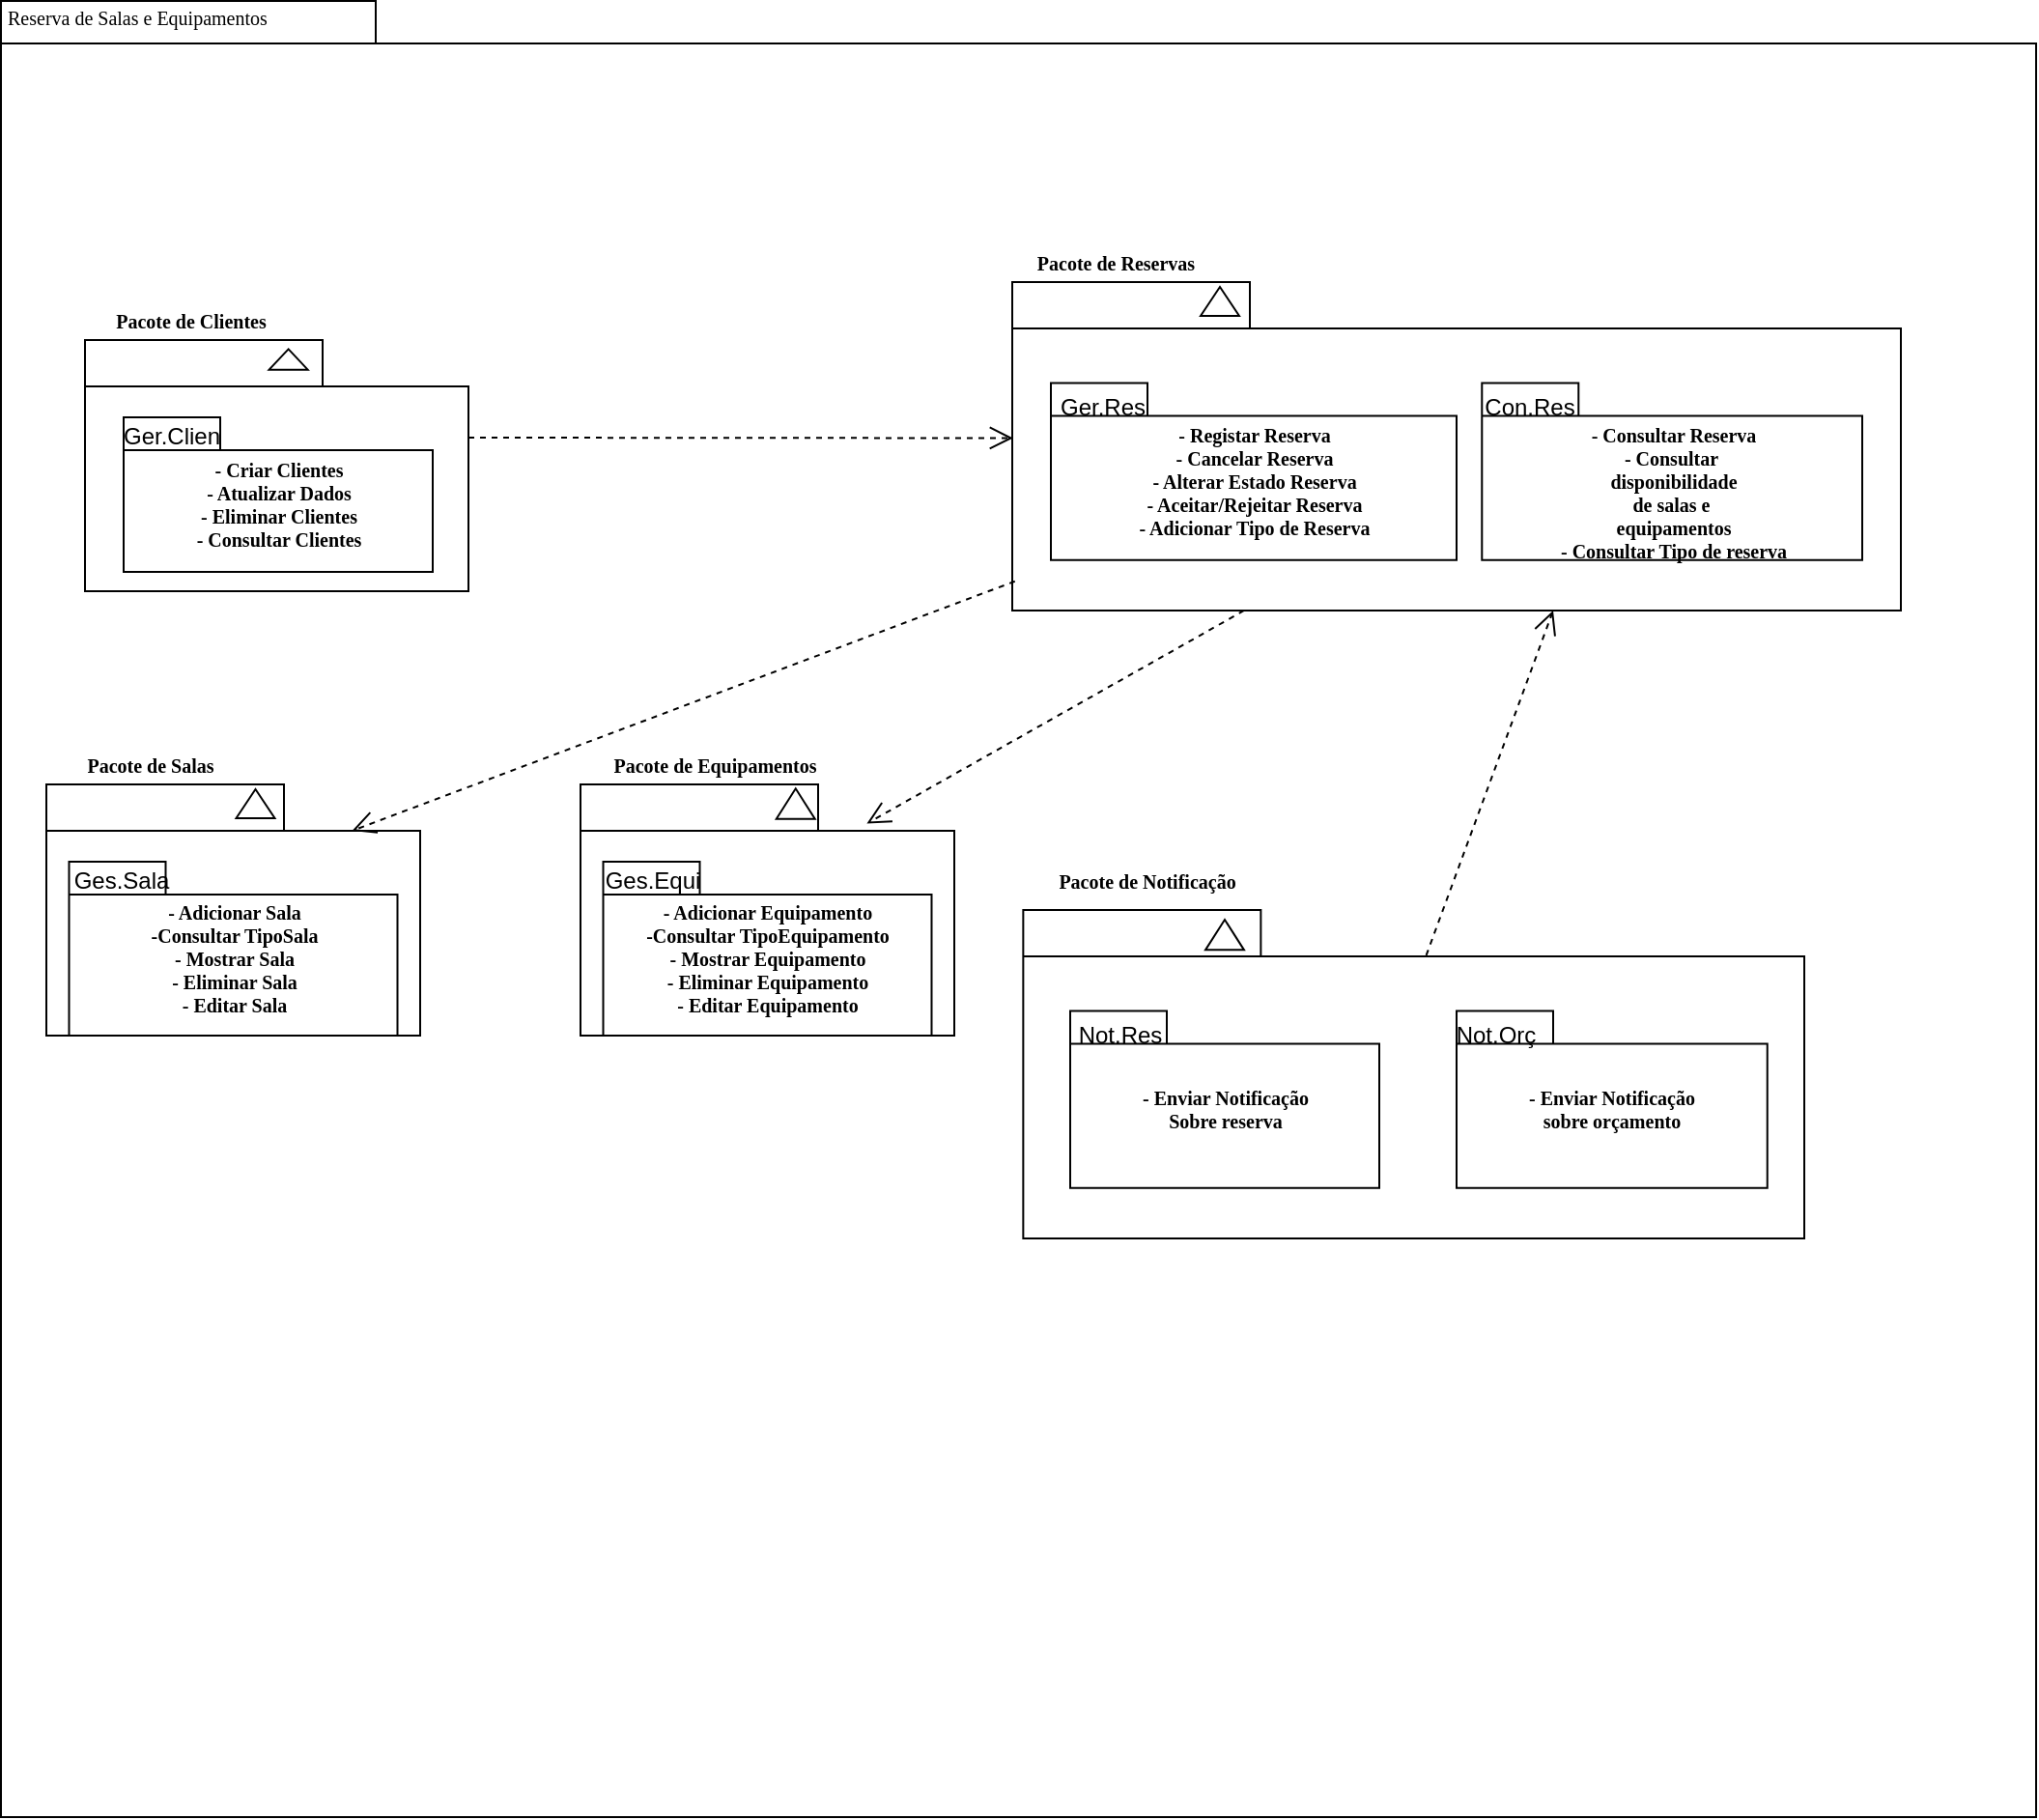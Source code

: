 <mxfile version="26.0.2">
  <diagram name="Page-1" id="b5b7bab2-c9e2-2cf4-8b2a-24fd1a2a6d21">
    <mxGraphModel dx="1314" dy="562" grid="1" gridSize="10" guides="1" tooltips="1" connect="1" arrows="1" fold="1" page="1" pageScale="1" pageWidth="827" pageHeight="1169" background="none" math="0" shadow="0">
      <root>
        <mxCell id="0" />
        <mxCell id="1" parent="0" />
        <mxCell id="6e0c8c40b5770093-72" value="" style="shape=folder;fontStyle=1;spacingTop=10;tabWidth=194;tabHeight=22;tabPosition=left;html=1;rounded=0;shadow=0;comic=0;labelBackgroundColor=none;strokeWidth=1;fillColor=none;fontFamily=Verdana;fontSize=10;align=center;" parent="1" vertex="1">
          <mxGeometry x="326.5" y="114.5" width="1053.5" height="940" as="geometry" />
        </mxCell>
        <mxCell id="6e0c8c40b5770093-18" value="" style="group" parent="1" vertex="1" connectable="0">
          <mxGeometry x="370" y="290" width="198.5" height="130" as="geometry" />
        </mxCell>
        <mxCell id="6e0c8c40b5770093-11" value="" style="shape=folder;fontStyle=1;spacingTop=10;tabWidth=123;tabHeight=24;tabPosition=left;html=1;rounded=0;shadow=0;comic=0;labelBackgroundColor=none;strokeWidth=1;fontFamily=Verdana;fontSize=10;align=center;" parent="6e0c8c40b5770093-18" vertex="1">
          <mxGeometry width="198.5" height="130" as="geometry" />
        </mxCell>
        <mxCell id="6e0c8c40b5770093-13" value="" style="triangle;whiteSpace=wrap;html=1;rounded=0;shadow=0;comic=0;labelBackgroundColor=none;strokeWidth=1;fontFamily=Verdana;fontSize=10;align=center;rotation=-90;" parent="6e0c8c40b5770093-18" vertex="1">
          <mxGeometry x="100" width="10.63" height="20" as="geometry" />
        </mxCell>
        <mxCell id="6e0c8c40b5770093-15" value="&lt;div&gt;- Criar Clientes&lt;/div&gt;&lt;div&gt;- Atualizar Dados&lt;/div&gt;&lt;div&gt;- Eliminar Clientes&lt;/div&gt;&lt;div&gt;- Consultar Clientes&lt;/div&gt;" style="shape=folder;fontStyle=1;spacingTop=10;tabWidth=50;tabHeight=17;tabPosition=left;html=1;rounded=0;shadow=0;comic=0;labelBackgroundColor=none;strokeWidth=1;fontFamily=Verdana;fontSize=10;align=center;" parent="6e0c8c40b5770093-18" vertex="1">
          <mxGeometry x="20" y="40" width="160" height="80" as="geometry" />
        </mxCell>
        <mxCell id="ynBJV7dJaOZFq0SyiYF_-4" value="Ger.Clien" style="text;html=1;align=center;verticalAlign=middle;whiteSpace=wrap;rounded=0;" vertex="1" parent="6e0c8c40b5770093-18">
          <mxGeometry x="20" y="40" width="50" height="20" as="geometry" />
        </mxCell>
        <mxCell id="6e0c8c40b5770093-19" value="" style="group" parent="1" vertex="1" connectable="0">
          <mxGeometry x="850" y="260" width="460" height="170" as="geometry" />
        </mxCell>
        <mxCell id="6e0c8c40b5770093-20" value="" style="shape=folder;fontStyle=1;spacingTop=10;tabWidth=123;tabHeight=24;tabPosition=left;html=1;rounded=0;shadow=0;comic=0;labelBackgroundColor=none;strokeWidth=1;fontFamily=Verdana;fontSize=10;align=center;" parent="6e0c8c40b5770093-19" vertex="1">
          <mxGeometry width="460.0" height="170.0" as="geometry" />
        </mxCell>
        <mxCell id="6e0c8c40b5770093-22" value="- Registar Reserva&lt;div&gt;- Cancelar Reserva&lt;/div&gt;&lt;div&gt;- Alterar Estado Reserva&lt;/div&gt;&lt;div&gt;- Aceitar/Rejeitar Reserva&lt;/div&gt;&lt;div&gt;- Adicionar Tipo de Reserva&lt;/div&gt;" style="shape=folder;fontStyle=1;spacingTop=10;tabWidth=50;tabHeight=17;tabPosition=left;html=1;rounded=0;shadow=0;comic=0;labelBackgroundColor=none;strokeWidth=1;fontFamily=Verdana;fontSize=10;align=center;" parent="6e0c8c40b5770093-19" vertex="1">
          <mxGeometry x="20" y="52.31" width="210" height="91.54" as="geometry" />
        </mxCell>
        <mxCell id="6e0c8c40b5770093-23" value="&lt;div&gt;&lt;br&gt;&lt;/div&gt;&lt;div&gt;- Consultar Reserva&lt;/div&gt;- Consultar&amp;nbsp;&lt;div&gt;disponibilidade&lt;/div&gt;&lt;div&gt;de salas e&amp;nbsp;&lt;/div&gt;&lt;div&gt;equipamentos&lt;/div&gt;&lt;div&gt;- Consultar Tipo de reserva&lt;/div&gt;" style="shape=folder;fontStyle=1;spacingTop=10;tabWidth=50;tabHeight=17;tabPosition=left;html=1;rounded=0;shadow=0;comic=0;labelBackgroundColor=none;strokeWidth=1;fontFamily=Verdana;fontSize=10;align=center;" parent="6e0c8c40b5770093-19" vertex="1">
          <mxGeometry x="243.14" y="52.31" width="196.86" height="91.54" as="geometry" />
        </mxCell>
        <mxCell id="ynBJV7dJaOZFq0SyiYF_-2" value="Ger.Res" style="text;html=1;align=center;verticalAlign=middle;whiteSpace=wrap;rounded=0;" vertex="1" parent="6e0c8c40b5770093-19">
          <mxGeometry x="23.82" y="52.31" width="46.18" height="26.15" as="geometry" />
        </mxCell>
        <mxCell id="ynBJV7dJaOZFq0SyiYF_-3" value="Con.Res" style="text;html=1;align=center;verticalAlign=middle;whiteSpace=wrap;rounded=0;" vertex="1" parent="6e0c8c40b5770093-19">
          <mxGeometry x="235.75" y="52.31" width="64.25" height="26.15" as="geometry" />
        </mxCell>
        <mxCell id="ynBJV7dJaOZFq0SyiYF_-12" value="" style="triangle;whiteSpace=wrap;html=1;rounded=0;shadow=0;comic=0;labelBackgroundColor=none;strokeWidth=1;fontFamily=Verdana;fontSize=10;align=center;rotation=-90;" vertex="1" parent="6e0c8c40b5770093-19">
          <mxGeometry x="100" width="15" height="20" as="geometry" />
        </mxCell>
        <mxCell id="6e0c8c40b5770093-47" value="" style="shape=folder;fontStyle=1;spacingTop=10;tabWidth=123;tabHeight=24;tabPosition=left;html=1;rounded=0;shadow=0;comic=0;labelBackgroundColor=none;strokeWidth=1;fontFamily=Verdana;fontSize=10;align=center;" parent="1" vertex="1">
          <mxGeometry x="350" y="520" width="193.5" height="130" as="geometry" />
        </mxCell>
        <mxCell id="6e0c8c40b5770093-50" value="- Adicionar Sala&lt;div&gt;-Consultar TipoSala&lt;br&gt;&lt;div&gt;- Mostrar Sala&lt;/div&gt;&lt;div&gt;- Eliminar Sala&lt;/div&gt;&lt;div&gt;- Editar Sala&lt;/div&gt;&lt;/div&gt;" style="shape=folder;fontStyle=1;spacingTop=10;tabWidth=50;tabHeight=17;tabPosition=left;html=1;rounded=0;shadow=0;comic=0;labelBackgroundColor=none;strokeWidth=1;fontFamily=Verdana;fontSize=10;align=center;" parent="1" vertex="1">
          <mxGeometry x="361.75" y="560" width="170" height="90" as="geometry" />
        </mxCell>
        <mxCell id="6e0c8c40b5770093-62" style="edgeStyle=none;rounded=0;html=1;dashed=1;labelBackgroundColor=none;startFill=0;endArrow=open;endFill=0;endSize=10;fontFamily=Verdana;fontSize=10;entryX=0.001;entryY=0.475;entryDx=0;entryDy=0;entryPerimeter=0;exitX=0;exitY=0;exitDx=198.5;exitDy=50.5;exitPerimeter=0;" parent="1" source="6e0c8c40b5770093-11" target="6e0c8c40b5770093-20" edge="1">
          <mxGeometry relative="1" as="geometry">
            <mxPoint x="850" y="334" as="sourcePoint" />
            <mxPoint x="568.5" y="333.619" as="targetPoint" />
          </mxGeometry>
        </mxCell>
        <mxCell id="6e0c8c40b5770093-73" value="Reserva de Salas e Equipamentos" style="text;html=1;align=left;verticalAlign=top;spacingTop=-4;fontSize=10;fontFamily=Verdana" parent="1" vertex="1">
          <mxGeometry x="327.5" y="114.5" width="130" height="20" as="geometry" />
        </mxCell>
        <mxCell id="ynBJV7dJaOZFq0SyiYF_-7" value="Ges.Sala" style="text;html=1;align=center;verticalAlign=middle;whiteSpace=wrap;rounded=0;" vertex="1" parent="1">
          <mxGeometry x="364" y="560" width="50" height="20" as="geometry" />
        </mxCell>
        <mxCell id="ynBJV7dJaOZFq0SyiYF_-10" value="&lt;span style=&quot;font-family: Verdana; font-size: 10px; font-weight: 700; text-wrap: nowrap;&quot;&gt;Pacote de Reservas&amp;nbsp; &amp;nbsp; &amp;nbsp; &amp;nbsp; &amp;nbsp;&lt;/span&gt;" style="text;html=1;align=center;verticalAlign=middle;whiteSpace=wrap;rounded=0;" vertex="1" parent="1">
          <mxGeometry x="860" y="230" width="110" height="39.23" as="geometry" />
        </mxCell>
        <mxCell id="ynBJV7dJaOZFq0SyiYF_-14" value="&lt;span style=&quot;font-family: Verdana; font-size: 10px; font-weight: 700; text-wrap: nowrap;&quot;&gt;Pacote de Clientes&amp;nbsp; &amp;nbsp; &amp;nbsp; &amp;nbsp;&amp;nbsp;&lt;/span&gt;" style="text;html=1;align=center;verticalAlign=middle;whiteSpace=wrap;rounded=0;" vertex="1" parent="1">
          <mxGeometry x="380" y="260" width="110" height="39.23" as="geometry" />
        </mxCell>
        <mxCell id="ynBJV7dJaOZFq0SyiYF_-16" value="&lt;span style=&quot;font-family: Verdana; font-size: 10px; font-weight: 700; text-wrap: nowrap;&quot;&gt;Pacote de Salas&amp;nbsp; &amp;nbsp; &amp;nbsp; &amp;nbsp;&amp;nbsp;&lt;/span&gt;" style="text;html=1;align=center;verticalAlign=middle;whiteSpace=wrap;rounded=0;" vertex="1" parent="1">
          <mxGeometry x="359" y="490" width="110" height="39.23" as="geometry" />
        </mxCell>
        <mxCell id="ynBJV7dJaOZFq0SyiYF_-17" value="" style="triangle;whiteSpace=wrap;html=1;rounded=0;shadow=0;comic=0;labelBackgroundColor=none;strokeWidth=1;fontFamily=Verdana;fontSize=10;align=center;rotation=-90;" vertex="1" parent="1">
          <mxGeometry x="450.75" y="520" width="15" height="20" as="geometry" />
        </mxCell>
        <mxCell id="ynBJV7dJaOZFq0SyiYF_-19" value="" style="group" vertex="1" connectable="0" parent="1">
          <mxGeometry x="820" y="585" width="440" height="170" as="geometry" />
        </mxCell>
        <mxCell id="ynBJV7dJaOZFq0SyiYF_-20" value="" style="shape=folder;fontStyle=1;spacingTop=10;tabWidth=123;tabHeight=24;tabPosition=left;html=1;rounded=0;shadow=0;comic=0;labelBackgroundColor=none;strokeWidth=1;fontFamily=Verdana;fontSize=10;align=center;" vertex="1" parent="ynBJV7dJaOZFq0SyiYF_-19">
          <mxGeometry x="35.676" width="404.324" height="170" as="geometry" />
        </mxCell>
        <mxCell id="ynBJV7dJaOZFq0SyiYF_-21" value="- Enviar Notificação&lt;div&gt;Sobre reserva&lt;/div&gt;" style="shape=folder;fontStyle=1;spacingTop=10;tabWidth=50;tabHeight=17;tabPosition=left;html=1;rounded=0;shadow=0;comic=0;labelBackgroundColor=none;strokeWidth=1;fontFamily=Verdana;fontSize=10;align=center;" vertex="1" parent="ynBJV7dJaOZFq0SyiYF_-19">
          <mxGeometry x="60" y="52.31" width="160" height="91.54" as="geometry" />
        </mxCell>
        <mxCell id="ynBJV7dJaOZFq0SyiYF_-22" value="- Enviar Notificação&lt;div&gt;sobre orçamento&lt;/div&gt;" style="shape=folder;fontStyle=1;spacingTop=10;tabWidth=50;tabHeight=17;tabPosition=left;html=1;rounded=0;shadow=0;comic=0;labelBackgroundColor=none;strokeWidth=1;fontFamily=Verdana;fontSize=10;align=center;" vertex="1" parent="ynBJV7dJaOZFq0SyiYF_-19">
          <mxGeometry x="260" y="52.31" width="160.87" height="91.54" as="geometry" />
        </mxCell>
        <mxCell id="ynBJV7dJaOZFq0SyiYF_-23" value="Not.Res" style="text;html=1;align=center;verticalAlign=middle;whiteSpace=wrap;rounded=0;" vertex="1" parent="ynBJV7dJaOZFq0SyiYF_-19">
          <mxGeometry x="64.346" y="52.31" width="44.172" height="26.15" as="geometry" />
        </mxCell>
        <mxCell id="ynBJV7dJaOZFq0SyiYF_-24" value="Not.Orç" style="text;html=1;align=center;verticalAlign=middle;whiteSpace=wrap;rounded=0;" vertex="1" parent="ynBJV7dJaOZFq0SyiYF_-19">
          <mxGeometry x="249.999" y="52.31" width="61.457" height="26.15" as="geometry" />
        </mxCell>
        <mxCell id="ynBJV7dJaOZFq0SyiYF_-25" value="" style="triangle;whiteSpace=wrap;html=1;rounded=0;shadow=0;comic=0;labelBackgroundColor=none;strokeWidth=1;fontFamily=Verdana;fontSize=10;align=center;rotation=-90;" vertex="1" parent="ynBJV7dJaOZFq0SyiYF_-19">
          <mxGeometry x="132.15" y="2.84" width="15.69" height="20" as="geometry" />
        </mxCell>
        <mxCell id="ynBJV7dJaOZFq0SyiYF_-28" value="&lt;span style=&quot;font-family: Verdana; font-size: 10px; font-weight: 700; text-wrap: nowrap;&quot;&gt;Pacote de Notificação&amp;nbsp; &amp;nbsp; &amp;nbsp; &amp;nbsp;&amp;nbsp;&lt;/span&gt;" style="text;html=1;align=center;verticalAlign=middle;whiteSpace=wrap;rounded=0;" vertex="1" parent="1">
          <mxGeometry x="880" y="550.39" width="100" height="39.23" as="geometry" />
        </mxCell>
        <mxCell id="ynBJV7dJaOZFq0SyiYF_-30" value="" style="shape=folder;fontStyle=1;spacingTop=10;tabWidth=123;tabHeight=24;tabPosition=left;html=1;rounded=0;shadow=0;comic=0;labelBackgroundColor=none;strokeWidth=1;fontFamily=Verdana;fontSize=10;align=center;" vertex="1" parent="1">
          <mxGeometry x="626.5" y="520" width="193.5" height="130" as="geometry" />
        </mxCell>
        <mxCell id="ynBJV7dJaOZFq0SyiYF_-31" value="- Adicionar Equipamento&lt;div&gt;-Consultar TipoEquipamento&lt;br&gt;&lt;div&gt;- Mostrar Equipamento&lt;/div&gt;&lt;div&gt;- Eliminar Equipamento&lt;/div&gt;&lt;div&gt;- Editar Equipamento&lt;/div&gt;&lt;/div&gt;" style="shape=folder;fontStyle=1;spacingTop=10;tabWidth=50;tabHeight=17;tabPosition=left;html=1;rounded=0;shadow=0;comic=0;labelBackgroundColor=none;strokeWidth=1;fontFamily=Verdana;fontSize=10;align=center;" vertex="1" parent="1">
          <mxGeometry x="638.25" y="560" width="170" height="90" as="geometry" />
        </mxCell>
        <mxCell id="ynBJV7dJaOZFq0SyiYF_-32" value="&lt;span style=&quot;font-family: Verdana; font-size: 10px; font-weight: 700; text-wrap: nowrap;&quot;&gt;Pacote de Equipamentos&amp;nbsp; &amp;nbsp; &amp;nbsp; &amp;nbsp;&lt;/span&gt;" style="text;html=1;align=center;verticalAlign=middle;whiteSpace=wrap;rounded=0;" vertex="1" parent="1">
          <mxGeometry x="650" y="490" width="110" height="39.23" as="geometry" />
        </mxCell>
        <mxCell id="ynBJV7dJaOZFq0SyiYF_-33" value="" style="triangle;whiteSpace=wrap;html=1;rounded=0;shadow=0;comic=0;labelBackgroundColor=none;strokeWidth=1;fontFamily=Verdana;fontSize=10;align=center;rotation=-90;" vertex="1" parent="1">
          <mxGeometry x="730" y="520" width="15.75" height="20" as="geometry" />
        </mxCell>
        <mxCell id="ynBJV7dJaOZFq0SyiYF_-34" value="Ges.Equi" style="text;html=1;align=center;verticalAlign=middle;whiteSpace=wrap;rounded=0;" vertex="1" parent="1">
          <mxGeometry x="638.25" y="555" width="51.75" height="30" as="geometry" />
        </mxCell>
        <mxCell id="ynBJV7dJaOZFq0SyiYF_-35" style="edgeStyle=none;rounded=0;html=1;dashed=1;labelBackgroundColor=none;startFill=0;endArrow=open;endFill=0;endSize=10;fontFamily=Verdana;fontSize=10;exitX=0.003;exitY=0.911;exitDx=0;exitDy=0;exitPerimeter=0;entryX=0;entryY=0;entryDx=158.25;entryDy=24;entryPerimeter=0;" edge="1" parent="1" source="6e0c8c40b5770093-20" target="6e0c8c40b5770093-47">
          <mxGeometry relative="1" as="geometry">
            <mxPoint x="860" y="430.38" as="sourcePoint" />
            <mxPoint x="850" y="400" as="targetPoint" />
          </mxGeometry>
        </mxCell>
        <mxCell id="ynBJV7dJaOZFq0SyiYF_-36" style="edgeStyle=none;rounded=0;html=1;dashed=1;labelBackgroundColor=none;startFill=0;endArrow=open;endFill=0;endSize=10;fontFamily=Verdana;fontSize=10;exitX=0.927;exitY=0.208;exitDx=0;exitDy=0;exitPerimeter=0;entryX=0.283;entryY=1.005;entryDx=0;entryDy=0;entryPerimeter=0;strokeColor=none;" edge="1" parent="1" source="ynBJV7dJaOZFq0SyiYF_-30" target="6e0c8c40b5770093-20">
          <mxGeometry relative="1" as="geometry">
            <mxPoint x="860" y="450.38" as="sourcePoint" />
            <mxPoint x="578.5" y="449.999" as="targetPoint" />
          </mxGeometry>
        </mxCell>
        <mxCell id="ynBJV7dJaOZFq0SyiYF_-37" style="edgeStyle=none;rounded=0;html=1;dashed=1;labelBackgroundColor=none;startFill=0;endArrow=open;endFill=0;endSize=10;fontFamily=Verdana;fontSize=10;entryX=0.766;entryY=0.156;entryDx=0;entryDy=0;entryPerimeter=0;" edge="1" parent="1" target="ynBJV7dJaOZFq0SyiYF_-30">
          <mxGeometry relative="1" as="geometry">
            <mxPoint x="970" y="430" as="sourcePoint" />
            <mxPoint x="518" y="554" as="targetPoint" />
          </mxGeometry>
        </mxCell>
        <mxCell id="ynBJV7dJaOZFq0SyiYF_-38" style="edgeStyle=none;rounded=0;html=1;dashed=1;labelBackgroundColor=none;startFill=0;endArrow=open;endFill=0;endSize=10;fontFamily=Verdana;fontSize=10;exitX=0.516;exitY=0.138;exitDx=0;exitDy=0;exitPerimeter=0;" edge="1" parent="1" source="ynBJV7dJaOZFq0SyiYF_-20">
          <mxGeometry relative="1" as="geometry">
            <mxPoint x="1040" y="510" as="sourcePoint" />
            <mxPoint x="1130" y="430" as="targetPoint" />
          </mxGeometry>
        </mxCell>
      </root>
    </mxGraphModel>
  </diagram>
</mxfile>
